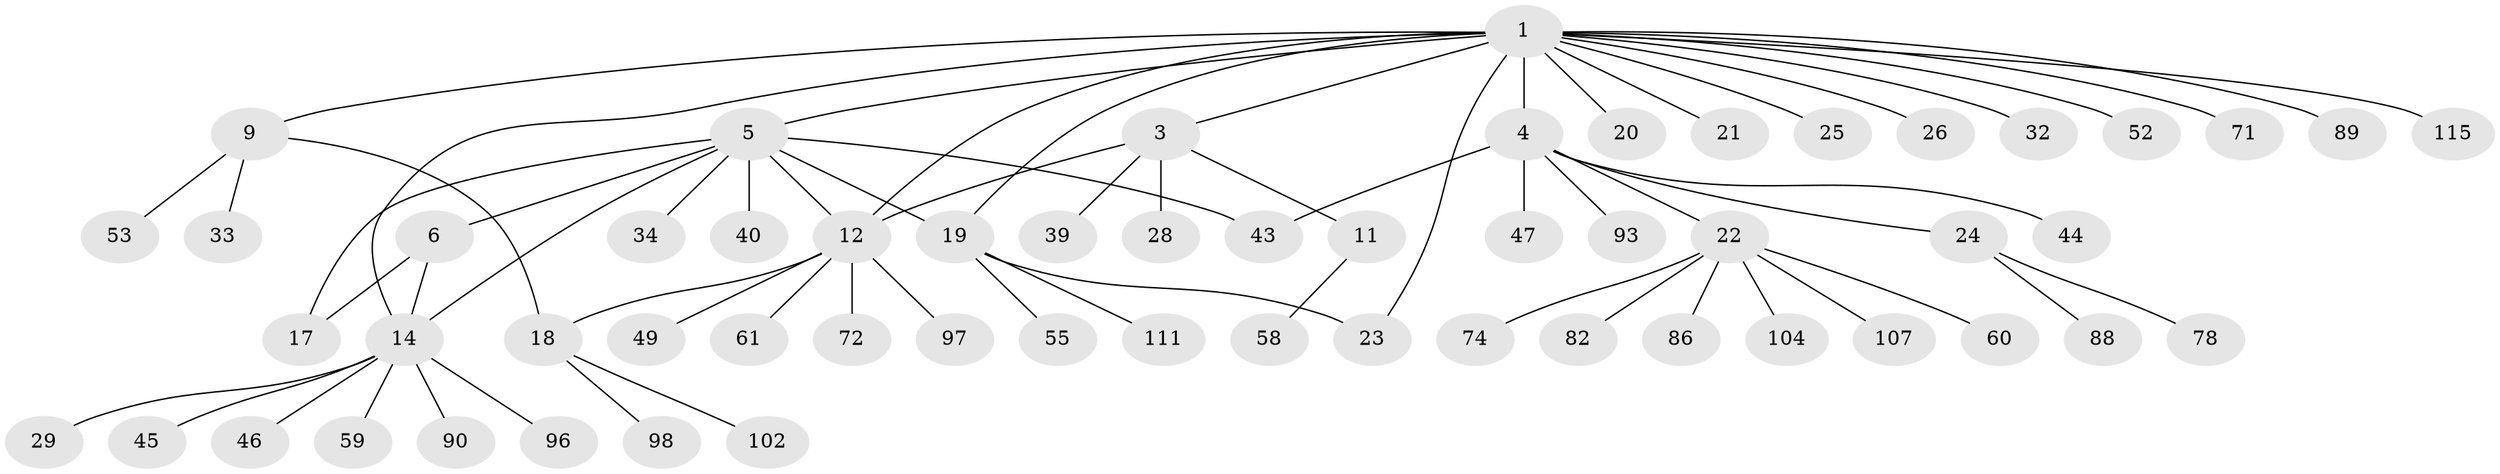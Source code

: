 // original degree distribution, {6: 0.017391304347826087, 15: 0.008695652173913044, 7: 0.008695652173913044, 12: 0.008695652173913044, 14: 0.008695652173913044, 3: 0.043478260869565216, 1: 0.6434782608695652, 2: 0.16521739130434782, 4: 0.02608695652173913, 5: 0.034782608695652174, 9: 0.02608695652173913, 8: 0.008695652173913044}
// Generated by graph-tools (version 1.1) at 2025/18/03/04/25 18:18:06]
// undirected, 57 vertices, 65 edges
graph export_dot {
graph [start="1"]
  node [color=gray90,style=filled];
  1 [super="+10+2+15+35"];
  3 [super="+41+69+81"];
  4 [super="+7+48+100+77+85+106+92"];
  5 [super="+8+31+54+16+51+67+73+99"];
  6;
  9 [super="+30"];
  11 [super="+64+110+101"];
  12 [super="+37"];
  14;
  17;
  18;
  19;
  20;
  21 [super="+114+50"];
  22;
  23;
  24;
  25;
  26 [super="+27"];
  28;
  29;
  32 [super="+62"];
  33;
  34;
  39;
  40;
  43;
  44;
  45;
  46;
  47;
  49;
  52;
  53 [super="+112+68"];
  55 [super="+66"];
  58;
  59;
  60;
  61;
  71;
  72;
  74;
  78;
  82;
  86;
  88;
  89;
  90;
  93;
  96;
  97;
  98;
  102;
  104;
  107;
  111;
  115;
  1 -- 9;
  1 -- 20;
  1 -- 4 [weight=2];
  1 -- 12 [weight=3];
  1 -- 14;
  1 -- 32;
  1 -- 3;
  1 -- 5;
  1 -- 71;
  1 -- 19;
  1 -- 52;
  1 -- 21;
  1 -- 115;
  1 -- 23;
  1 -- 89;
  1 -- 26;
  1 -- 25;
  3 -- 11;
  3 -- 28;
  3 -- 39;
  3 -- 12;
  4 -- 22 [weight=2];
  4 -- 24;
  4 -- 47;
  4 -- 43;
  4 -- 44;
  4 -- 93;
  5 -- 6;
  5 -- 17;
  5 -- 34;
  5 -- 40;
  5 -- 19;
  5 -- 14;
  5 -- 43;
  5 -- 12;
  6 -- 14;
  6 -- 17;
  9 -- 18;
  9 -- 53;
  9 -- 33;
  11 -- 58;
  12 -- 18;
  12 -- 49;
  12 -- 61;
  12 -- 72;
  12 -- 97;
  14 -- 29;
  14 -- 45;
  14 -- 46;
  14 -- 59;
  14 -- 90;
  14 -- 96;
  18 -- 98;
  18 -- 102;
  19 -- 23;
  19 -- 55;
  19 -- 111;
  22 -- 60;
  22 -- 74;
  22 -- 82;
  22 -- 86;
  22 -- 104;
  22 -- 107;
  24 -- 78;
  24 -- 88;
}
